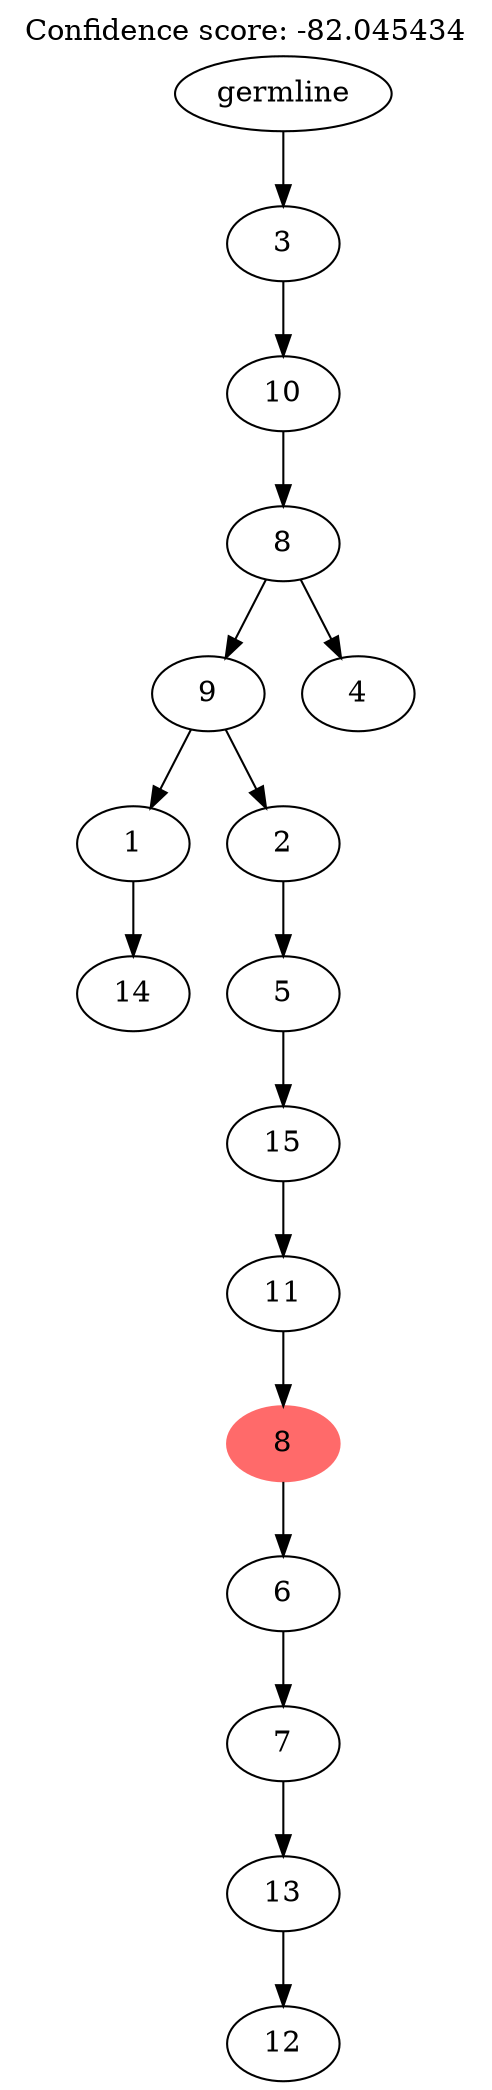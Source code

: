 digraph g {
	"14" -> "15";
	"15" [label="14"];
	"12" -> "13";
	"13" [label="12"];
	"11" -> "12";
	"12" [label="13"];
	"10" -> "11";
	"11" [label="7"];
	"9" -> "10";
	"10" [label="6"];
	"8" -> "9";
	"9" [color=indianred1, style=filled, label="8"];
	"7" -> "8";
	"8" [label="11"];
	"6" -> "7";
	"7" [label="15"];
	"5" -> "6";
	"6" [label="5"];
	"4" -> "5";
	"5" [label="2"];
	"4" -> "14";
	"14" [label="1"];
	"3" -> "4";
	"4" [label="9"];
	"3" -> "16";
	"16" [label="4"];
	"2" -> "3";
	"3" [label="8"];
	"1" -> "2";
	"2" [label="10"];
	"0" -> "1";
	"1" [label="3"];
	"0" [label="germline"];
	labelloc="t";
	label="Confidence score: -82.045434";
}
